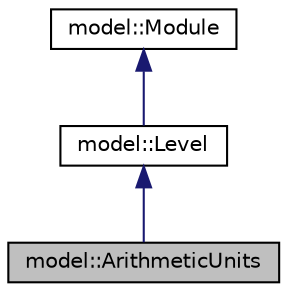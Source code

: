 digraph "model::ArithmeticUnits"
{
 // LATEX_PDF_SIZE
  edge [fontname="Helvetica",fontsize="10",labelfontname="Helvetica",labelfontsize="10"];
  node [fontname="Helvetica",fontsize="10",shape=record];
  Node1 [label="model::ArithmeticUnits",height=0.2,width=0.4,color="black", fillcolor="grey75", style="filled", fontcolor="black",tooltip=" "];
  Node2 -> Node1 [dir="back",color="midnightblue",fontsize="10",style="solid",fontname="Helvetica"];
  Node2 [label="model::Level",height=0.2,width=0.4,color="black", fillcolor="white", style="filled",URL="$classmodel_1_1Level.html",tooltip=" "];
  Node3 -> Node2 [dir="back",color="midnightblue",fontsize="10",style="solid",fontname="Helvetica"];
  Node3 [label="model::Module",height=0.2,width=0.4,color="black", fillcolor="white", style="filled",URL="$classmodel_1_1Module.html",tooltip=" "];
}
